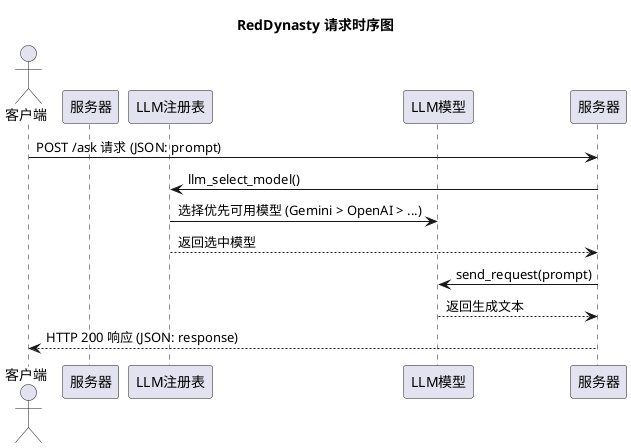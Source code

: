 @startuml RedDynasty
title RedDynasty 请求时序图

actor 客户端
participant 服务器 as Server
participant LLM注册表 as Registry
participant LLM模型 as LLM

客户端 -> 服务器 : POST /ask 请求 (JSON: prompt)
服务器 -> Registry : llm_select_model()
Registry -> LLM : 选择优先可用模型 (Gemini > OpenAI > ...)
Registry --> 服务器 : 返回选中模型
服务器 -> LLM : send_request(prompt)
LLM --> 服务器 : 返回生成文本
服务器 --> 客户端 : HTTP 200 响应 (JSON: response)

@enduml
